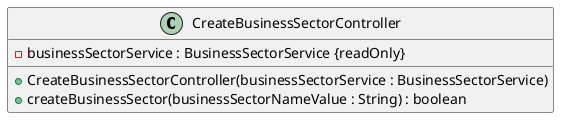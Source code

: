 @startuml

class CreateBusinessSectorController {
    - businessSectorService : BusinessSectorService {readOnly}

    + CreateBusinessSectorController(businessSectorService : BusinessSectorService)
    + createBusinessSector(businessSectorNameValue : String) : boolean
}

@enduml